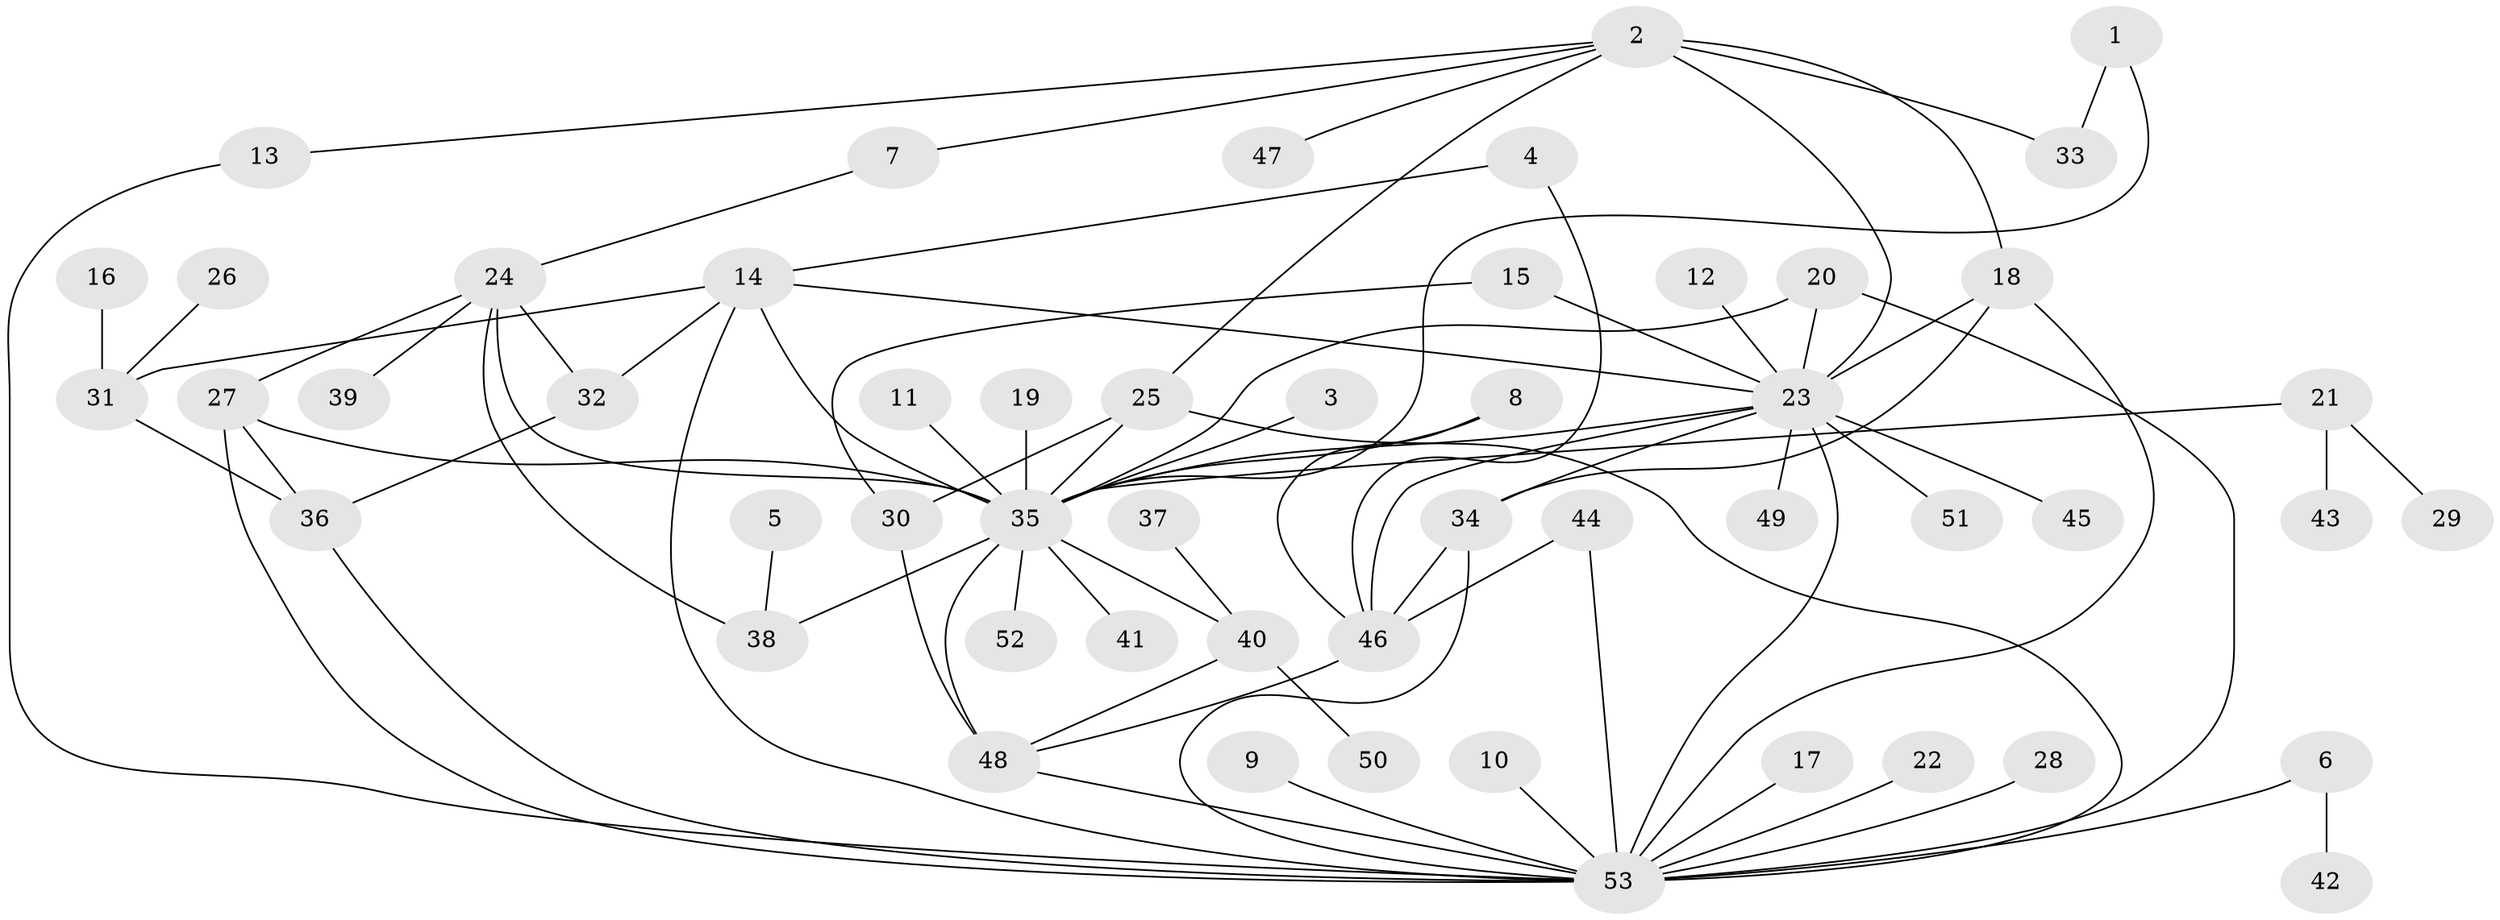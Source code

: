 // original degree distribution, {23: 0.011494252873563218, 5: 0.04597701149425287, 17: 0.011494252873563218, 9: 0.022988505747126436, 2: 0.22988505747126436, 6: 0.011494252873563218, 1: 0.45977011494252873, 7: 0.034482758620689655, 4: 0.05747126436781609, 3: 0.10344827586206896, 20: 0.011494252873563218}
// Generated by graph-tools (version 1.1) at 2025/36/03/04/25 23:36:51]
// undirected, 53 vertices, 81 edges
graph export_dot {
  node [color=gray90,style=filled];
  1;
  2;
  3;
  4;
  5;
  6;
  7;
  8;
  9;
  10;
  11;
  12;
  13;
  14;
  15;
  16;
  17;
  18;
  19;
  20;
  21;
  22;
  23;
  24;
  25;
  26;
  27;
  28;
  29;
  30;
  31;
  32;
  33;
  34;
  35;
  36;
  37;
  38;
  39;
  40;
  41;
  42;
  43;
  44;
  45;
  46;
  47;
  48;
  49;
  50;
  51;
  52;
  53;
  1 -- 33 [weight=1.0];
  1 -- 35 [weight=1.0];
  2 -- 7 [weight=1.0];
  2 -- 13 [weight=1.0];
  2 -- 18 [weight=1.0];
  2 -- 23 [weight=2.0];
  2 -- 25 [weight=1.0];
  2 -- 33 [weight=1.0];
  2 -- 47 [weight=1.0];
  3 -- 35 [weight=1.0];
  4 -- 14 [weight=1.0];
  4 -- 46 [weight=1.0];
  5 -- 38 [weight=1.0];
  6 -- 42 [weight=1.0];
  6 -- 53 [weight=1.0];
  7 -- 24 [weight=1.0];
  8 -- 35 [weight=1.0];
  8 -- 46 [weight=1.0];
  9 -- 53 [weight=1.0];
  10 -- 53 [weight=1.0];
  11 -- 35 [weight=1.0];
  12 -- 23 [weight=1.0];
  13 -- 53 [weight=1.0];
  14 -- 23 [weight=1.0];
  14 -- 31 [weight=1.0];
  14 -- 32 [weight=1.0];
  14 -- 35 [weight=1.0];
  14 -- 53 [weight=1.0];
  15 -- 23 [weight=1.0];
  15 -- 30 [weight=1.0];
  16 -- 31 [weight=1.0];
  17 -- 53 [weight=1.0];
  18 -- 23 [weight=1.0];
  18 -- 34 [weight=1.0];
  18 -- 53 [weight=1.0];
  19 -- 35 [weight=1.0];
  20 -- 23 [weight=1.0];
  20 -- 35 [weight=1.0];
  20 -- 53 [weight=1.0];
  21 -- 29 [weight=1.0];
  21 -- 35 [weight=1.0];
  21 -- 43 [weight=1.0];
  22 -- 53 [weight=1.0];
  23 -- 34 [weight=1.0];
  23 -- 35 [weight=1.0];
  23 -- 45 [weight=1.0];
  23 -- 46 [weight=1.0];
  23 -- 49 [weight=1.0];
  23 -- 51 [weight=1.0];
  23 -- 53 [weight=1.0];
  24 -- 27 [weight=1.0];
  24 -- 32 [weight=1.0];
  24 -- 35 [weight=2.0];
  24 -- 38 [weight=1.0];
  24 -- 39 [weight=1.0];
  25 -- 30 [weight=1.0];
  25 -- 35 [weight=1.0];
  25 -- 53 [weight=2.0];
  26 -- 31 [weight=1.0];
  27 -- 35 [weight=1.0];
  27 -- 36 [weight=2.0];
  27 -- 53 [weight=1.0];
  28 -- 53 [weight=1.0];
  30 -- 48 [weight=1.0];
  31 -- 36 [weight=1.0];
  32 -- 36 [weight=1.0];
  34 -- 46 [weight=1.0];
  34 -- 53 [weight=1.0];
  35 -- 38 [weight=1.0];
  35 -- 40 [weight=1.0];
  35 -- 41 [weight=1.0];
  35 -- 48 [weight=2.0];
  35 -- 52 [weight=1.0];
  36 -- 53 [weight=1.0];
  37 -- 40 [weight=1.0];
  40 -- 48 [weight=1.0];
  40 -- 50 [weight=1.0];
  44 -- 46 [weight=1.0];
  44 -- 53 [weight=1.0];
  46 -- 48 [weight=1.0];
  48 -- 53 [weight=1.0];
}

